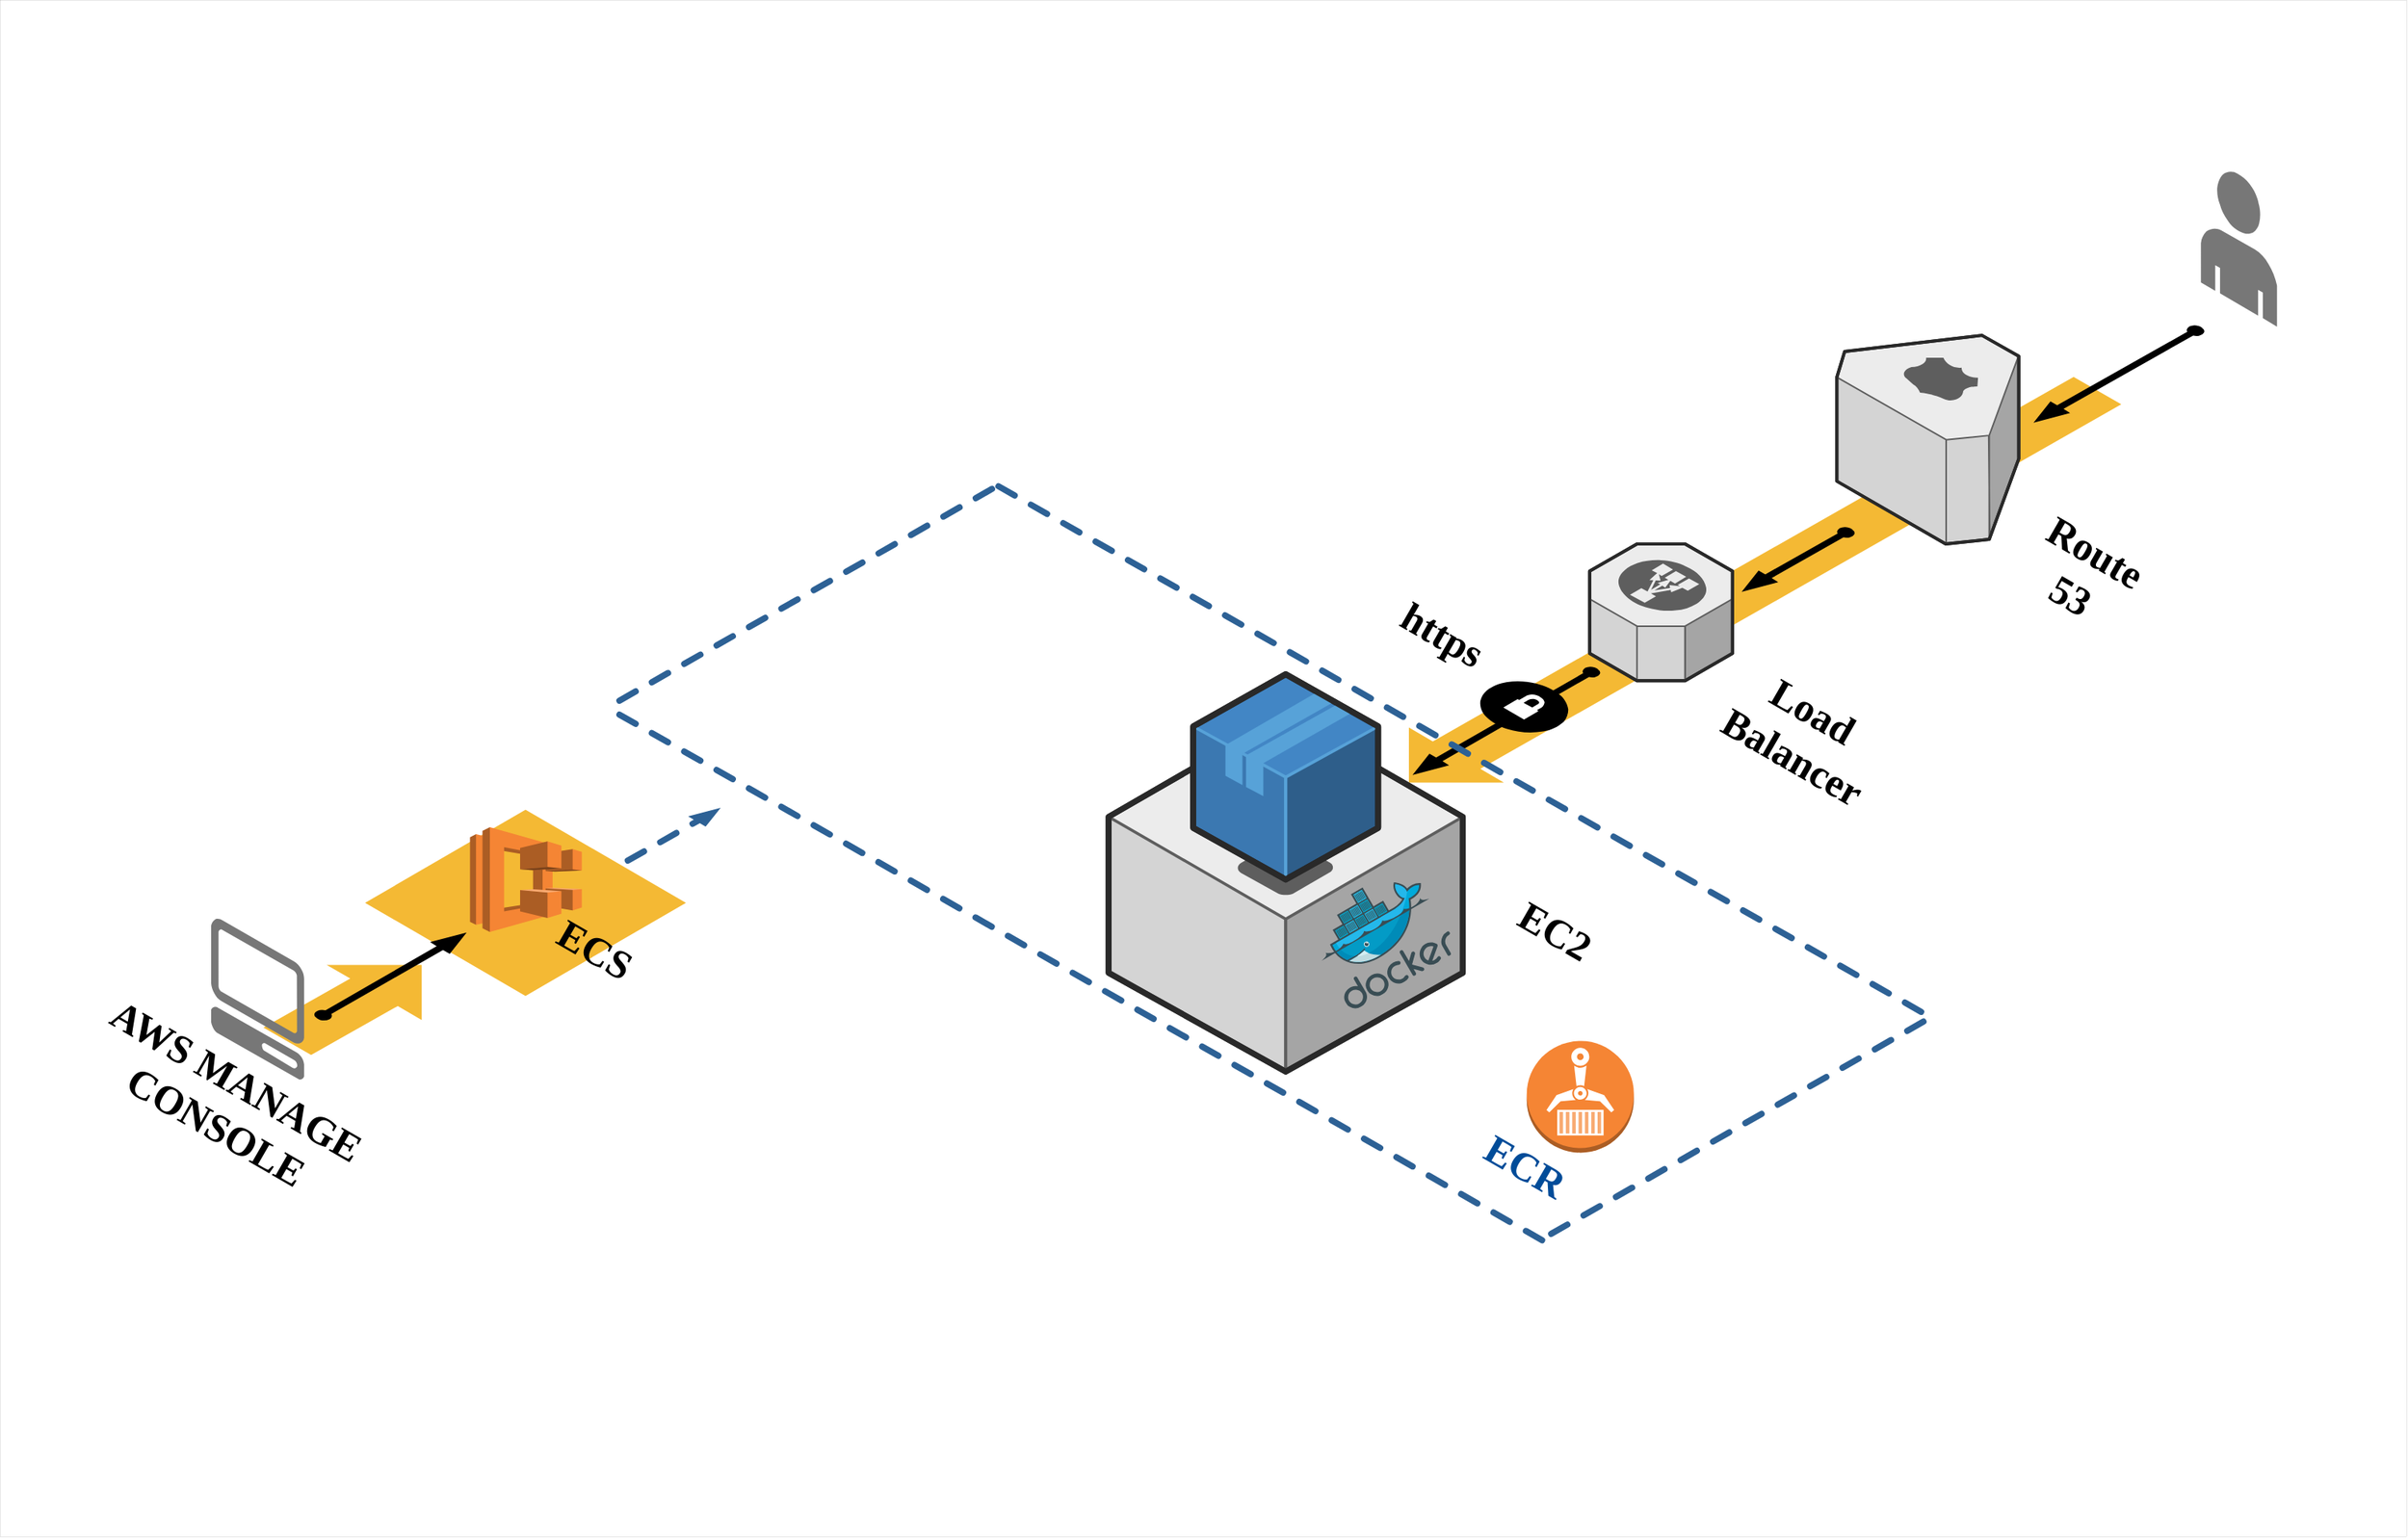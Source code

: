 <mxfile version="15.7.3" type="device"><diagram name="Page-1" id="aaaa8250-4180-3840-79b5-4cada1eebb92"><mxGraphModel dx="677" dy="135" grid="1" gridSize="10" guides="1" tooltips="1" connect="1" arrows="1" fold="1" page="1" pageScale="1" pageWidth="850" pageHeight="1100" background="none" math="0" shadow="0"><root><mxCell id="0"/><mxCell id="1" parent="0"/><mxCell id="Rm7OiN6UW7TfHow9VP4s-116" value="" style="rounded=0;whiteSpace=wrap;html=1;fontFamily=Tahoma;fontSize=26;fontColor=#000000;strokeWidth=0;fillColor=none;" vertex="1" parent="1"><mxGeometry x="2180" y="1160" width="1550" height="990" as="geometry"/></mxCell><mxCell id="Rm7OiN6UW7TfHow9VP4s-103" value="" style="verticalLabelPosition=bottom;html=1;verticalAlign=top;strokeWidth=1;align=center;outlineConnect=0;dashed=0;outlineConnect=0;shape=mxgraph.aws3d.spot;aspect=fixed;fontFamily=Tahoma;fontSize=26;fontColor=#000000;" vertex="1" parent="1"><mxGeometry x="2415.16" y="1681.73" width="206.67" height="120" as="geometry"/></mxCell><mxCell id="Rm7OiN6UW7TfHow9VP4s-102" value="" style="verticalLabelPosition=bottom;html=1;verticalAlign=top;strokeWidth=1;align=center;outlineConnect=0;dashed=0;outlineConnect=0;shape=mxgraph.aws3d.flatEdge;fillColor=#000000;aspect=fixed;fontFamily=Tahoma;fontSize=26;fontColor=#000000;" vertex="1" parent="1"><mxGeometry x="2349.7" y="1781.73" width="101.93" height="58.06" as="geometry"/></mxCell><mxCell id="Rm7OiN6UW7TfHow9VP4s-64" value="" style="verticalLabelPosition=bottom;html=1;verticalAlign=top;strokeWidth=1;align=center;outlineConnect=0;dashed=0;outlineConnect=0;shape=mxgraph.aws3d.flatEdge;fillColor=#000000;aspect=fixed;rotation=-180;" vertex="1" parent="1"><mxGeometry x="3087.48" y="1402.83" width="458.85" height="261.37" as="geometry"/></mxCell><mxCell id="Rm7OiN6UW7TfHow9VP4s-37" value="" style="verticalLabelPosition=bottom;html=1;verticalAlign=top;strokeWidth=1;dashed=0;shape=mxgraph.aws3d.arrowSW;fillColor=#000000;aspect=fixed;rounded=1;shadow=0;comic=0;fontFamily=Verdana;fontSize=12" vertex="1" parent="1"><mxGeometry x="3491.13" y="1370.46" width="108.14" height="61" as="geometry"/></mxCell><mxCell id="Rm7OiN6UW7TfHow9VP4s-57" value="" style="verticalLabelPosition=bottom;html=1;verticalAlign=top;strokeWidth=1;align=center;outlineConnect=0;dashed=0;outlineConnect=0;shape=mxgraph.aws3d.end_user;strokeColor=none;fillColor=#777777;aspect=fixed;" vertex="1" parent="1"><mxGeometry x="3597.63" y="1270.0" width="49" height="100.46" as="geometry"/></mxCell><mxCell id="Rm7OiN6UW7TfHow9VP4s-61" value="" style="verticalLabelPosition=bottom;html=1;verticalAlign=top;strokeWidth=1;align=center;outlineConnect=0;dashed=0;outlineConnect=0;shape=mxgraph.aws3d.elasticLoadBalancing;fillColor=#ECECEC;strokeColor=#5E5E5E;aspect=fixed;" vertex="1" parent="1"><mxGeometry x="3203.89" y="1510.46" width="92" height="88.17" as="geometry"/></mxCell><mxCell id="Rm7OiN6UW7TfHow9VP4s-62" value="" style="verticalLabelPosition=bottom;html=1;verticalAlign=top;strokeWidth=1;align=center;outlineConnect=0;dashed=0;outlineConnect=0;shape=mxgraph.aws3d.application_server;fillColor=#ECECEC;strokeColor=#5E5E5E;aspect=fixed;" vertex="1" parent="1"><mxGeometry x="2894.05" y="1620.46" width="228.15" height="230" as="geometry"/></mxCell><mxCell id="Rm7OiN6UW7TfHow9VP4s-66" value="" style="verticalLabelPosition=bottom;html=1;verticalAlign=top;strokeWidth=1;dashed=0;shape=mxgraph.aws3d.arrowSW;fillColor=#000000;aspect=fixed;rounded=1;shadow=0;comic=0;fontFamily=Verdana;fontSize=12" vertex="1" parent="1"><mxGeometry x="3091.13" y="1590.46" width="119" height="68" as="geometry"/></mxCell><mxCell id="Rm7OiN6UW7TfHow9VP4s-70" value="" style="verticalLabelPosition=bottom;html=1;verticalAlign=top;strokeWidth=1;align=center;outlineConnect=0;dashed=0;outlineConnect=0;shape=mxgraph.aws3d.application;fillColor=#4286c5;strokeColor=#57A2D8;aspect=fixed;" vertex="1" parent="1"><mxGeometry x="2948.57" y="1594.46" width="119.11" height="132.18" as="geometry"/></mxCell><mxCell id="Rm7OiN6UW7TfHow9VP4s-73" value="" style="verticalLabelPosition=bottom;html=1;verticalAlign=top;strokeWidth=1;align=center;outlineConnect=0;dashed=0;outlineConnect=0;shape=mxgraph.aws3d.route53;fillColor=#ECECEC;strokeColor=#5E5E5E;aspect=fixed;" vertex="1" parent="1"><mxGeometry x="3363.13" y="1376.06" width="117.17" height="134.4" as="geometry"/></mxCell><mxCell id="Rm7OiN6UW7TfHow9VP4s-76" value="" style="verticalLabelPosition=bottom;html=1;verticalAlign=top;strokeWidth=1;dashed=0;shape=mxgraph.aws3d.arrowSW;fillColor=#000000;aspect=fixed;rounded=1;shadow=0;comic=0;fontFamily=Verdana;fontSize=12" vertex="1" parent="1"><mxGeometry x="3303.13" y="1500.46" width="70.91" height="40" as="geometry"/></mxCell><mxCell id="Rm7OiN6UW7TfHow9VP4s-58" value="" style="verticalLabelPosition=bottom;html=1;verticalAlign=top;strokeWidth=1;align=center;outlineConnect=0;dashed=0;outlineConnect=0;shape=mxgraph.aws3d.secureConnection;fillColor=#000000;strokeColor=#ffffff;aspect=fixed;" vertex="1" parent="1"><mxGeometry x="3133.13" y="1598.63" width="57.0" height="34" as="geometry"/></mxCell><mxCell id="Rm7OiN6UW7TfHow9VP4s-79" value="" style="verticalLabelPosition=bottom;html=1;verticalAlign=top;strokeWidth=1;dashed=0;shape=mxgraph.aws3d.dashedArrowlessEdge;aspect=fixed;rounded=1;shadow=0;comic=0;fontFamily=Verdana;fontSize=12" vertex="1" parent="1"><mxGeometry x="2578.99" y="1620.46" width="601.14" height="342.55" as="geometry"/></mxCell><mxCell id="Rm7OiN6UW7TfHow9VP4s-80" value="" style="verticalLabelPosition=bottom;html=1;verticalAlign=top;strokeWidth=1;dashed=0;shape=mxgraph.aws3d.dashedArrowlessEdge;fillColor=#000000;aspect=fixed;rounded=1;shadow=0;comic=0;fontFamily=Verdana;fontSize=12;fontColor=#000000;flipV=1;" vertex="1" parent="1"><mxGeometry x="2578.99" y="1470.46" width="248" height="141" as="geometry"/></mxCell><mxCell id="Rm7OiN6UW7TfHow9VP4s-81" value="" style="verticalLabelPosition=bottom;html=1;verticalAlign=top;strokeWidth=1;dashed=0;shape=mxgraph.aws3d.dashedArrowlessEdge;aspect=fixed;rounded=1;shadow=0;comic=0;fontFamily=Verdana;fontSize=12;flipV=1;" vertex="1" parent="1"><mxGeometry x="3179.13" y="1813.01" width="249" height="142" as="geometry"/></mxCell><mxCell id="Rm7OiN6UW7TfHow9VP4s-82" value="" style="verticalLabelPosition=bottom;html=1;verticalAlign=top;strokeWidth=1;dashed=0;shape=mxgraph.aws3d.dashedArrowlessEdge;aspect=fixed;rounded=1;shadow=0;comic=0;fontFamily=Verdana;fontSize=12" vertex="1" parent="1"><mxGeometry x="2823.13" y="1473.31" width="596.14" height="339.7" as="geometry"/></mxCell><mxCell id="Rm7OiN6UW7TfHow9VP4s-83" value="&amp;nbsp;ECR" style="shape=parallelogram;perimeter=parallelogramPerimeter;whiteSpace=wrap;html=1;fixedSize=1;rotation=30;size=45.0;strokeWidth=0;fontFamily=Tahoma;fontStyle=1;fontSize=26;fontColor=#004C99;fillColor=none;strokeColor=none;" vertex="1" parent="1"><mxGeometry x="3118.13" y="1880.46" width="83" height="60" as="geometry"/></mxCell><mxCell id="Rm7OiN6UW7TfHow9VP4s-90" value="" style="verticalLabelPosition=bottom;html=1;verticalAlign=top;strokeWidth=1;align=center;outlineConnect=0;dashed=0;outlineConnect=0;shape=mxgraph.aws3d.client;aspect=fixed;strokeColor=none;fillColor=#777777;fontFamily=Tahoma;fontSize=26;fontColor=#004C99;" vertex="1" parent="1"><mxGeometry x="2316" y="1751.73" width="60" height="104" as="geometry"/></mxCell><mxCell id="Rm7OiN6UW7TfHow9VP4s-97" value="" style="outlineConnect=0;dashed=0;verticalLabelPosition=bottom;verticalAlign=top;align=center;html=1;shape=mxgraph.aws3.ecs;fillColor=#F58534;gradientColor=none;fontFamily=Tahoma;fontSize=26;fontColor=#004C99;strokeWidth=0;" vertex="1" parent="1"><mxGeometry x="2482.5" y="1692.73" width="72" height="67.5" as="geometry"/></mxCell><mxCell id="Rm7OiN6UW7TfHow9VP4s-99" value="" style="verticalLabelPosition=bottom;html=1;verticalAlign=top;strokeWidth=1;align=center;outlineConnect=0;dashed=0;outlineConnect=0;shape=mxgraph.aws3d.arrowNE;fillColor=#000000;aspect=fixed;fontFamily=Tahoma;fontSize=26;fontColor=#000000;" vertex="1" parent="1"><mxGeometry x="2383" y="1761.73" width="96.25" height="55" as="geometry"/></mxCell><mxCell id="Rm7OiN6UW7TfHow9VP4s-104" value="" style="outlineConnect=0;dashed=0;verticalLabelPosition=bottom;verticalAlign=top;align=center;html=1;shape=mxgraph.aws3.ecr;fillColor=#F58534;gradientColor=none;fontFamily=Tahoma;fontSize=26;fontColor=#000000;strokeWidth=0;" vertex="1" parent="1"><mxGeometry x="3163.13" y="1830.46" width="69" height="72" as="geometry"/></mxCell><mxCell id="Rm7OiN6UW7TfHow9VP4s-107" value="" style="sketch=0;aspect=fixed;html=1;points=[];align=center;image;fontSize=12;image=img/lib/mscae/Docker.svg;fontFamily=Tahoma;fontColor=#000000;strokeWidth=0;rotation=-30;" vertex="1" parent="1"><mxGeometry x="3028.42" y="1730.46" width="80.71" height="66.18" as="geometry"/></mxCell><mxCell id="Rm7OiN6UW7TfHow9VP4s-110" value="" style="verticalLabelPosition=bottom;html=1;verticalAlign=top;strokeWidth=1;align=center;outlineConnect=0;dashed=0;outlineConnect=0;shape=mxgraph.aws3d.dashedEdge;fillColor=#000000;aspect=fixed;fontFamily=Tahoma;fontSize=26;fontColor=#000000;" vertex="1" parent="1"><mxGeometry x="2583.13" y="1680.46" width="61.08" height="34.79" as="geometry"/></mxCell><mxCell id="Rm7OiN6UW7TfHow9VP4s-111" value="ECS" style="shape=parallelogram;perimeter=parallelogramPerimeter;whiteSpace=wrap;html=1;fixedSize=1;rotation=30;size=45.0;strokeWidth=0;fontFamily=Tahoma;fontStyle=1;fontSize=26;fontColor=#000000;fillColor=none;strokeColor=none;" vertex="1" parent="1"><mxGeometry x="2521.98" y="1741.73" width="83" height="60" as="geometry"/></mxCell><mxCell id="Rm7OiN6UW7TfHow9VP4s-112" value="Route&lt;br&gt;53" style="shape=parallelogram;perimeter=parallelogramPerimeter;whiteSpace=wrap;html=1;fixedSize=1;rotation=30;size=45.0;strokeWidth=0;fontFamily=Tahoma;fontStyle=1;fontSize=26;fontColor=#000000;fillColor=none;strokeColor=none;" vertex="1" parent="1"><mxGeometry x="3480.3" y="1500.46" width="83" height="60" as="geometry"/></mxCell><mxCell id="Rm7OiN6UW7TfHow9VP4s-113" value="Load&amp;nbsp;&lt;br&gt;Balancer" style="shape=parallelogram;perimeter=parallelogramPerimeter;whiteSpace=wrap;html=1;fixedSize=1;rotation=30;size=45.0;strokeWidth=0;fontFamily=Tahoma;fontStyle=1;fontSize=26;fontColor=#000000;fillColor=none;strokeColor=none;" vertex="1" parent="1"><mxGeometry x="3301.13" y="1604.2" width="83" height="60" as="geometry"/></mxCell><mxCell id="Rm7OiN6UW7TfHow9VP4s-114" value="https" style="shape=parallelogram;perimeter=parallelogramPerimeter;whiteSpace=wrap;html=1;fixedSize=1;rotation=30;size=45.0;strokeWidth=0;fontFamily=Tahoma;fontStyle=1;fontSize=26;fontColor=#000000;fillColor=none;strokeColor=none;" vertex="1" parent="1"><mxGeometry x="3067.68" y="1538.63" width="83" height="60" as="geometry"/></mxCell><mxCell id="Rm7OiN6UW7TfHow9VP4s-115" value="EC2" style="shape=parallelogram;perimeter=parallelogramPerimeter;whiteSpace=wrap;html=1;fixedSize=1;rotation=30;size=45.0;strokeWidth=0;fontFamily=Tahoma;fontStyle=1;fontSize=26;fontColor=#000000;fillColor=none;strokeColor=none;" vertex="1" parent="1"><mxGeometry x="3140.13" y="1730.46" width="83" height="60" as="geometry"/></mxCell><mxCell id="Rm7OiN6UW7TfHow9VP4s-117" value="AWS MANAGE&amp;nbsp;&lt;br&gt;CONSOLE" style="shape=parallelogram;perimeter=parallelogramPerimeter;whiteSpace=wrap;html=1;fixedSize=1;rotation=30;size=45.0;strokeWidth=0;fontFamily=Tahoma;fontStyle=1;fontSize=26;fontColor=#000000;fillColor=none;strokeColor=none;" vertex="1" parent="1"><mxGeometry x="2190" y="1842.46" width="273.95" height="60" as="geometry"/></mxCell></root></mxGraphModel></diagram></mxfile>